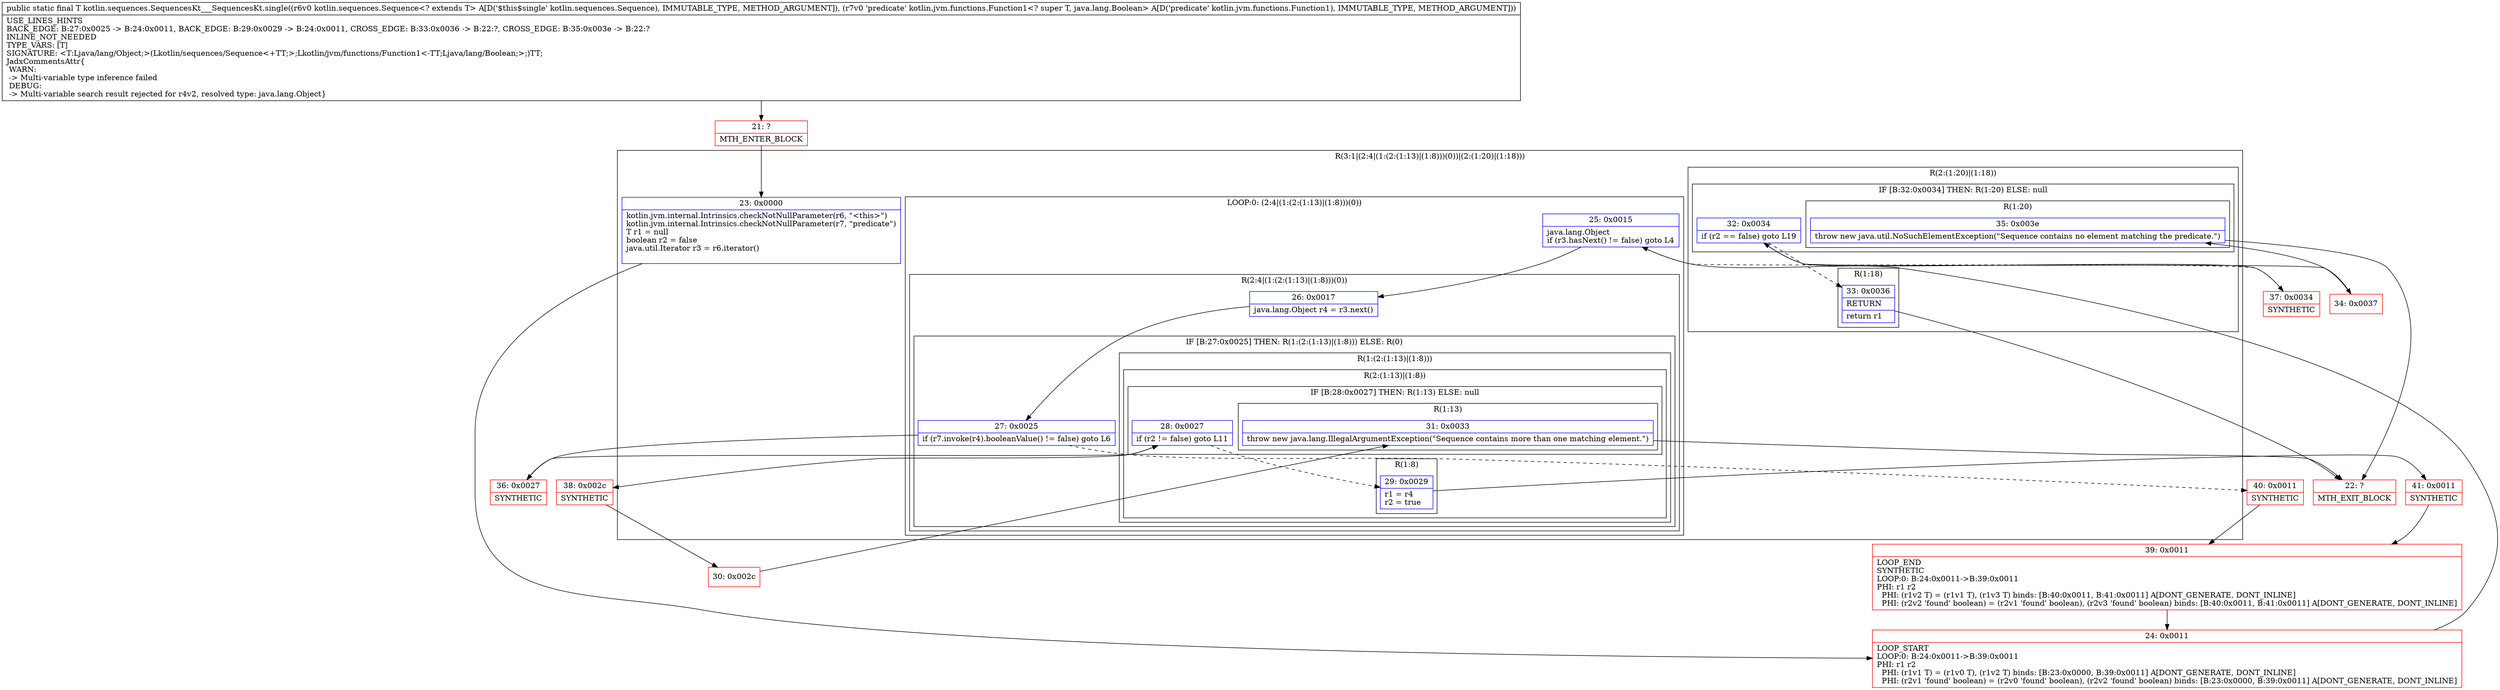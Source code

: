 digraph "CFG forkotlin.sequences.SequencesKt___SequencesKt.single(Lkotlin\/sequences\/Sequence;Lkotlin\/jvm\/functions\/Function1;)Ljava\/lang\/Object;" {
subgraph cluster_Region_170877556 {
label = "R(3:1|(2:4|(1:(2:(1:13)|(1:8)))(0))|(2:(1:20)|(1:18)))";
node [shape=record,color=blue];
Node_23 [shape=record,label="{23\:\ 0x0000|kotlin.jvm.internal.Intrinsics.checkNotNullParameter(r6, \"\<this\>\")\lkotlin.jvm.internal.Intrinsics.checkNotNullParameter(r7, \"predicate\")\lT r1 = null\lboolean r2 = false\ljava.util.Iterator r3 = r6.iterator()\l\l}"];
subgraph cluster_LoopRegion_1024385619 {
label = "LOOP:0: (2:4|(1:(2:(1:13)|(1:8)))(0))";
node [shape=record,color=blue];
Node_25 [shape=record,label="{25\:\ 0x0015|java.lang.Object \lif (r3.hasNext() != false) goto L4\l}"];
subgraph cluster_Region_1545797653 {
label = "R(2:4|(1:(2:(1:13)|(1:8)))(0))";
node [shape=record,color=blue];
Node_26 [shape=record,label="{26\:\ 0x0017|java.lang.Object r4 = r3.next()\l}"];
subgraph cluster_IfRegion_1549015067 {
label = "IF [B:27:0x0025] THEN: R(1:(2:(1:13)|(1:8))) ELSE: R(0)";
node [shape=record,color=blue];
Node_27 [shape=record,label="{27\:\ 0x0025|if (r7.invoke(r4).booleanValue() != false) goto L6\l}"];
subgraph cluster_Region_1850570176 {
label = "R(1:(2:(1:13)|(1:8)))";
node [shape=record,color=blue];
subgraph cluster_Region_605752864 {
label = "R(2:(1:13)|(1:8))";
node [shape=record,color=blue];
subgraph cluster_IfRegion_834199121 {
label = "IF [B:28:0x0027] THEN: R(1:13) ELSE: null";
node [shape=record,color=blue];
Node_28 [shape=record,label="{28\:\ 0x0027|if (r2 != false) goto L11\l}"];
subgraph cluster_Region_1618776350 {
label = "R(1:13)";
node [shape=record,color=blue];
Node_31 [shape=record,label="{31\:\ 0x0033|throw new java.lang.IllegalArgumentException(\"Sequence contains more than one matching element.\")\l}"];
}
}
subgraph cluster_Region_1010185159 {
label = "R(1:8)";
node [shape=record,color=blue];
Node_29 [shape=record,label="{29\:\ 0x0029|r1 = r4\lr2 = true\l}"];
}
}
}
subgraph cluster_Region_471128522 {
label = "R(0)";
node [shape=record,color=blue];
}
}
}
}
subgraph cluster_Region_426921213 {
label = "R(2:(1:20)|(1:18))";
node [shape=record,color=blue];
subgraph cluster_IfRegion_1089808080 {
label = "IF [B:32:0x0034] THEN: R(1:20) ELSE: null";
node [shape=record,color=blue];
Node_32 [shape=record,label="{32\:\ 0x0034|if (r2 == false) goto L19\l}"];
subgraph cluster_Region_1701067773 {
label = "R(1:20)";
node [shape=record,color=blue];
Node_35 [shape=record,label="{35\:\ 0x003e|throw new java.util.NoSuchElementException(\"Sequence contains no element matching the predicate.\")\l}"];
}
}
subgraph cluster_Region_1994705698 {
label = "R(1:18)";
node [shape=record,color=blue];
Node_33 [shape=record,label="{33\:\ 0x0036|RETURN\l|return r1\l}"];
}
}
}
Node_21 [shape=record,color=red,label="{21\:\ ?|MTH_ENTER_BLOCK\l}"];
Node_24 [shape=record,color=red,label="{24\:\ 0x0011|LOOP_START\lLOOP:0: B:24:0x0011\-\>B:39:0x0011\lPHI: r1 r2 \l  PHI: (r1v1 T) = (r1v0 T), (r1v2 T) binds: [B:23:0x0000, B:39:0x0011] A[DONT_GENERATE, DONT_INLINE]\l  PHI: (r2v1 'found' boolean) = (r2v0 'found' boolean), (r2v2 'found' boolean) binds: [B:23:0x0000, B:39:0x0011] A[DONT_GENERATE, DONT_INLINE]\l}"];
Node_36 [shape=record,color=red,label="{36\:\ 0x0027|SYNTHETIC\l}"];
Node_41 [shape=record,color=red,label="{41\:\ 0x0011|SYNTHETIC\l}"];
Node_39 [shape=record,color=red,label="{39\:\ 0x0011|LOOP_END\lSYNTHETIC\lLOOP:0: B:24:0x0011\-\>B:39:0x0011\lPHI: r1 r2 \l  PHI: (r1v2 T) = (r1v1 T), (r1v3 T) binds: [B:40:0x0011, B:41:0x0011] A[DONT_GENERATE, DONT_INLINE]\l  PHI: (r2v2 'found' boolean) = (r2v1 'found' boolean), (r2v3 'found' boolean) binds: [B:40:0x0011, B:41:0x0011] A[DONT_GENERATE, DONT_INLINE]\l}"];
Node_38 [shape=record,color=red,label="{38\:\ 0x002c|SYNTHETIC\l}"];
Node_30 [shape=record,color=red,label="{30\:\ 0x002c}"];
Node_22 [shape=record,color=red,label="{22\:\ ?|MTH_EXIT_BLOCK\l}"];
Node_40 [shape=record,color=red,label="{40\:\ 0x0011|SYNTHETIC\l}"];
Node_37 [shape=record,color=red,label="{37\:\ 0x0034|SYNTHETIC\l}"];
Node_34 [shape=record,color=red,label="{34\:\ 0x0037}"];
MethodNode[shape=record,label="{public static final T kotlin.sequences.SequencesKt___SequencesKt.single((r6v0 kotlin.sequences.Sequence\<? extends T\> A[D('$this$single' kotlin.sequences.Sequence), IMMUTABLE_TYPE, METHOD_ARGUMENT]), (r7v0 'predicate' kotlin.jvm.functions.Function1\<? super T, java.lang.Boolean\> A[D('predicate' kotlin.jvm.functions.Function1), IMMUTABLE_TYPE, METHOD_ARGUMENT]))  | USE_LINES_HINTS\lBACK_EDGE: B:27:0x0025 \-\> B:24:0x0011, BACK_EDGE: B:29:0x0029 \-\> B:24:0x0011, CROSS_EDGE: B:33:0x0036 \-\> B:22:?, CROSS_EDGE: B:35:0x003e \-\> B:22:?\lINLINE_NOT_NEEDED\lTYPE_VARS: [T]\lSIGNATURE: \<T:Ljava\/lang\/Object;\>(Lkotlin\/sequences\/Sequence\<+TT;\>;Lkotlin\/jvm\/functions\/Function1\<\-TT;Ljava\/lang\/Boolean;\>;)TT;\lJadxCommentsAttr\{\l WARN: \l \-\> Multi\-variable type inference failed\l DEBUG: \l \-\> Multi\-variable search result rejected for r4v2, resolved type: java.lang.Object\}\l}"];
MethodNode -> Node_21;Node_23 -> Node_24;
Node_25 -> Node_26;
Node_25 -> Node_37[style=dashed];
Node_26 -> Node_27;
Node_27 -> Node_36;
Node_27 -> Node_40[style=dashed];
Node_28 -> Node_29[style=dashed];
Node_28 -> Node_38;
Node_31 -> Node_22;
Node_29 -> Node_41;
Node_32 -> Node_33[style=dashed];
Node_32 -> Node_34;
Node_35 -> Node_22;
Node_33 -> Node_22;
Node_21 -> Node_23;
Node_24 -> Node_25;
Node_36 -> Node_28;
Node_41 -> Node_39;
Node_39 -> Node_24;
Node_38 -> Node_30;
Node_30 -> Node_31;
Node_40 -> Node_39;
Node_37 -> Node_32;
Node_34 -> Node_35;
}

